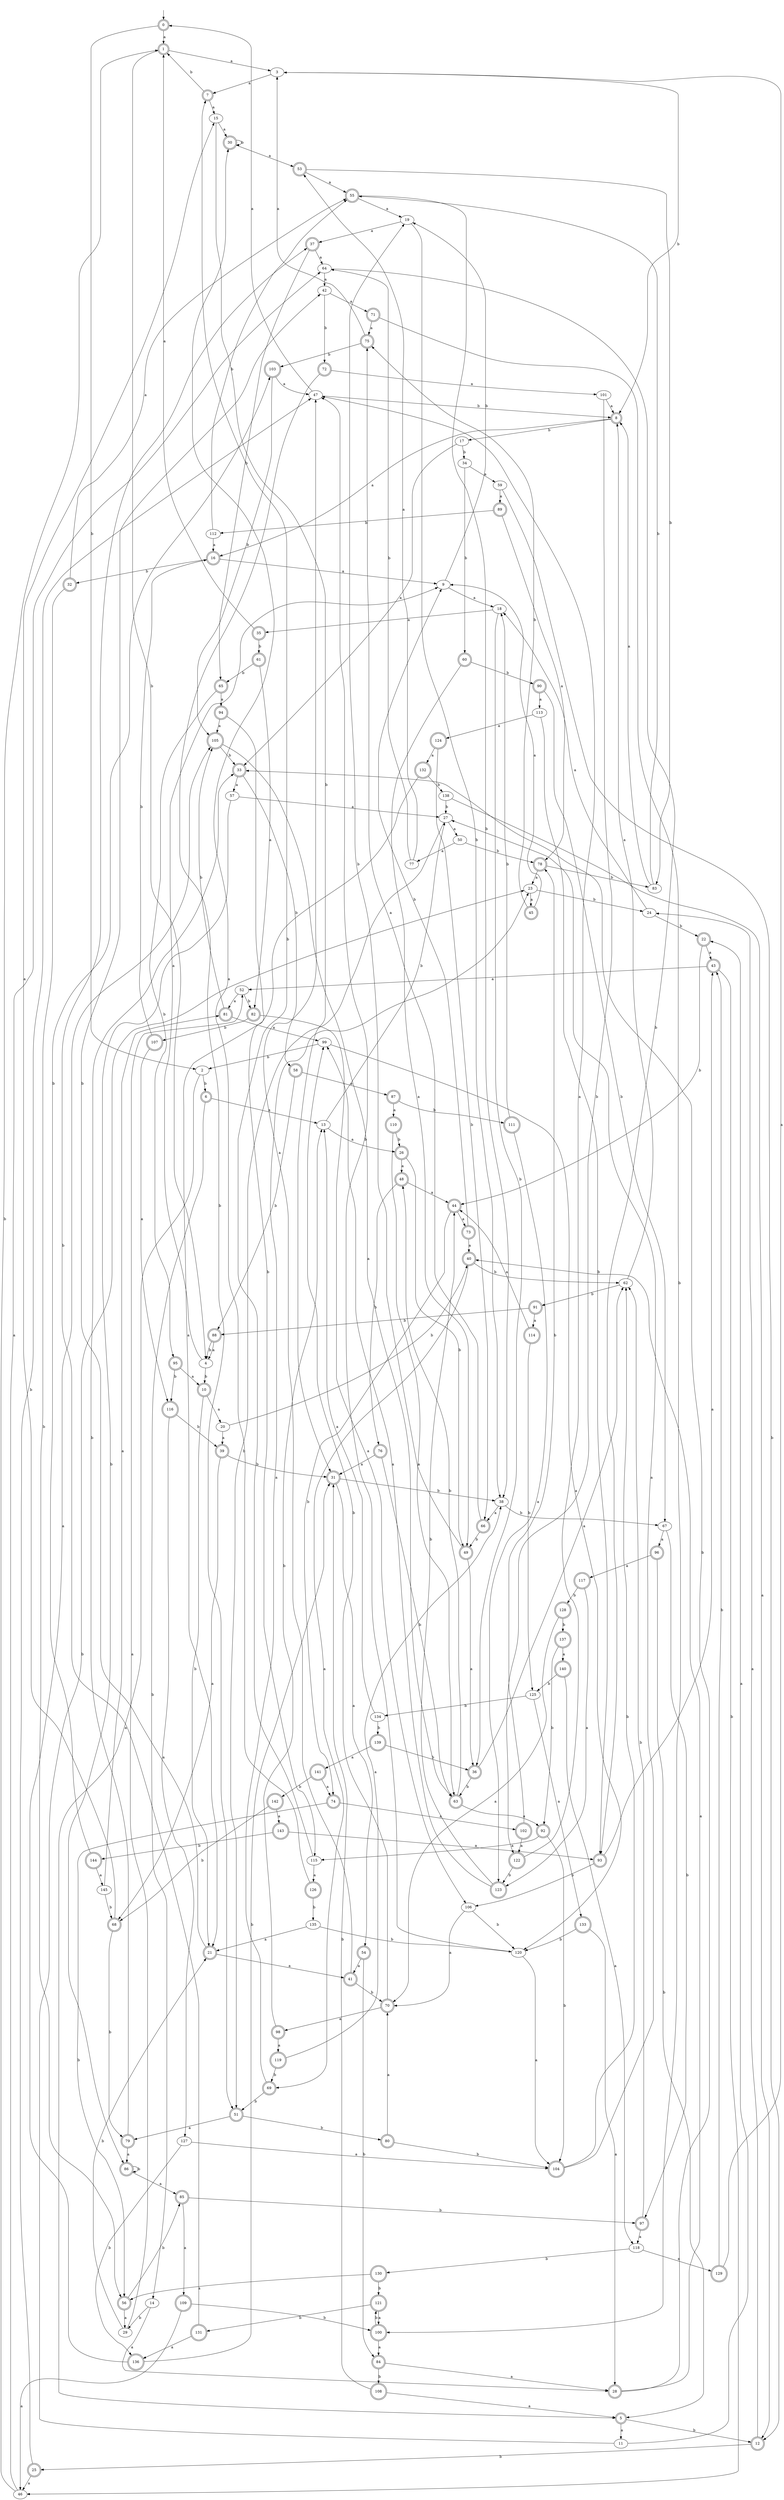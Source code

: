 digraph RandomDFA {
  __start0 [label="", shape=none];
  __start0 -> 0 [label=""];
  0 [shape=circle] [shape=doublecircle]
  0 -> 1 [label="a"]
  0 -> 2 [label="b"]
  1 [shape=doublecircle]
  1 -> 3 [label="a"]
  1 -> 4 [label="b"]
  2
  2 -> 5 [label="a"]
  2 -> 6 [label="b"]
  3
  3 -> 7 [label="a"]
  3 -> 8 [label="b"]
  4
  4 -> 9 [label="a"]
  4 -> 10 [label="b"]
  5 [shape=doublecircle]
  5 -> 11 [label="a"]
  5 -> 12 [label="b"]
  6 [shape=doublecircle]
  6 -> 13 [label="a"]
  6 -> 14 [label="b"]
  7 [shape=doublecircle]
  7 -> 15 [label="a"]
  7 -> 1 [label="b"]
  8 [shape=doublecircle]
  8 -> 16 [label="a"]
  8 -> 17 [label="b"]
  9
  9 -> 18 [label="a"]
  9 -> 19 [label="b"]
  10 [shape=doublecircle]
  10 -> 20 [label="a"]
  10 -> 21 [label="b"]
  11
  11 -> 22 [label="a"]
  11 -> 23 [label="b"]
  12 [shape=doublecircle]
  12 -> 24 [label="a"]
  12 -> 25 [label="b"]
  13
  13 -> 26 [label="a"]
  13 -> 27 [label="b"]
  14
  14 -> 28 [label="a"]
  14 -> 29 [label="b"]
  15
  15 -> 30 [label="a"]
  15 -> 31 [label="b"]
  16 [shape=doublecircle]
  16 -> 9 [label="a"]
  16 -> 32 [label="b"]
  17
  17 -> 33 [label="a"]
  17 -> 34 [label="b"]
  18
  18 -> 35 [label="a"]
  18 -> 36 [label="b"]
  19
  19 -> 37 [label="a"]
  19 -> 38 [label="b"]
  20
  20 -> 39 [label="a"]
  20 -> 40 [label="b"]
  21 [shape=doublecircle]
  21 -> 41 [label="a"]
  21 -> 42 [label="b"]
  22 [shape=doublecircle]
  22 -> 43 [label="a"]
  22 -> 44 [label="b"]
  23
  23 -> 45 [label="a"]
  23 -> 24 [label="b"]
  24
  24 -> 18 [label="a"]
  24 -> 22 [label="b"]
  25 [shape=doublecircle]
  25 -> 46 [label="a"]
  25 -> 47 [label="b"]
  26 [shape=doublecircle]
  26 -> 48 [label="a"]
  26 -> 49 [label="b"]
  27
  27 -> 50 [label="a"]
  27 -> 51 [label="b"]
  28 [shape=doublecircle]
  28 -> 40 [label="a"]
  28 -> 33 [label="b"]
  29
  29 -> 52 [label="a"]
  29 -> 21 [label="b"]
  30 [shape=doublecircle]
  30 -> 53 [label="a"]
  30 -> 30 [label="b"]
  31 [shape=doublecircle]
  31 -> 54 [label="a"]
  31 -> 38 [label="b"]
  32 [shape=doublecircle]
  32 -> 55 [label="a"]
  32 -> 56 [label="b"]
  33 [shape=doublecircle]
  33 -> 57 [label="a"]
  33 -> 58 [label="b"]
  34
  34 -> 59 [label="a"]
  34 -> 60 [label="b"]
  35 [shape=doublecircle]
  35 -> 1 [label="a"]
  35 -> 61 [label="b"]
  36 [shape=doublecircle]
  36 -> 62 [label="a"]
  36 -> 63 [label="b"]
  37 [shape=doublecircle]
  37 -> 64 [label="a"]
  37 -> 65 [label="b"]
  38
  38 -> 66 [label="a"]
  38 -> 67 [label="b"]
  39 [shape=doublecircle]
  39 -> 68 [label="a"]
  39 -> 31 [label="b"]
  40 [shape=doublecircle]
  40 -> 69 [label="a"]
  40 -> 62 [label="b"]
  41 [shape=doublecircle]
  41 -> 47 [label="a"]
  41 -> 70 [label="b"]
  42
  42 -> 71 [label="a"]
  42 -> 72 [label="b"]
  43 [shape=doublecircle]
  43 -> 52 [label="a"]
  43 -> 46 [label="b"]
  44 [shape=doublecircle]
  44 -> 73 [label="a"]
  44 -> 74 [label="b"]
  45 [shape=doublecircle]
  45 -> 9 [label="a"]
  45 -> 75 [label="b"]
  46
  46 -> 64 [label="a"]
  46 -> 1 [label="b"]
  47
  47 -> 0 [label="a"]
  47 -> 8 [label="b"]
  48 [shape=doublecircle]
  48 -> 44 [label="a"]
  48 -> 76 [label="b"]
  49 [shape=doublecircle]
  49 -> 36 [label="a"]
  49 -> 19 [label="b"]
  50
  50 -> 77 [label="a"]
  50 -> 78 [label="b"]
  51 [shape=doublecircle]
  51 -> 79 [label="a"]
  51 -> 80 [label="b"]
  52
  52 -> 81 [label="a"]
  52 -> 82 [label="b"]
  53 [shape=doublecircle]
  53 -> 55 [label="a"]
  53 -> 83 [label="b"]
  54 [shape=doublecircle]
  54 -> 41 [label="a"]
  54 -> 84 [label="b"]
  55 [shape=doublecircle]
  55 -> 19 [label="a"]
  55 -> 38 [label="b"]
  56 [shape=doublecircle]
  56 -> 29 [label="a"]
  56 -> 85 [label="b"]
  57
  57 -> 27 [label="a"]
  57 -> 86 [label="b"]
  58 [shape=doublecircle]
  58 -> 87 [label="a"]
  58 -> 88 [label="b"]
  59
  59 -> 89 [label="a"]
  59 -> 12 [label="b"]
  60 [shape=doublecircle]
  60 -> 49 [label="a"]
  60 -> 90 [label="b"]
  61 [shape=doublecircle]
  61 -> 82 [label="a"]
  61 -> 65 [label="b"]
  62
  62 -> 8 [label="a"]
  62 -> 91 [label="b"]
  63 [shape=doublecircle]
  63 -> 92 [label="a"]
  63 -> 48 [label="b"]
  64
  64 -> 42 [label="a"]
  64 -> 93 [label="b"]
  65 [shape=doublecircle]
  65 -> 94 [label="a"]
  65 -> 95 [label="b"]
  66 [shape=doublecircle]
  66 -> 75 [label="a"]
  66 -> 49 [label="b"]
  67
  67 -> 96 [label="a"]
  67 -> 97 [label="b"]
  68 [shape=doublecircle]
  68 -> 15 [label="a"]
  68 -> 79 [label="b"]
  69 [shape=doublecircle]
  69 -> 23 [label="a"]
  69 -> 51 [label="b"]
  70 [shape=doublecircle]
  70 -> 98 [label="a"]
  70 -> 99 [label="b"]
  71 [shape=doublecircle]
  71 -> 75 [label="a"]
  71 -> 100 [label="b"]
  72 [shape=doublecircle]
  72 -> 101 [label="a"]
  72 -> 51 [label="b"]
  73 [shape=doublecircle]
  73 -> 40 [label="a"]
  73 -> 9 [label="b"]
  74 [shape=doublecircle]
  74 -> 102 [label="a"]
  74 -> 56 [label="b"]
  75 [shape=doublecircle]
  75 -> 3 [label="a"]
  75 -> 103 [label="b"]
  76 [shape=doublecircle]
  76 -> 31 [label="a"]
  76 -> 63 [label="b"]
  77
  77 -> 53 [label="a"]
  77 -> 64 [label="b"]
  78 [shape=doublecircle]
  78 -> 23 [label="a"]
  78 -> 83 [label="b"]
  79 [shape=doublecircle]
  79 -> 86 [label="a"]
  79 -> 33 [label="b"]
  80 [shape=doublecircle]
  80 -> 70 [label="a"]
  80 -> 104 [label="b"]
  81 [shape=doublecircle]
  81 -> 99 [label="a"]
  81 -> 105 [label="b"]
  82 [shape=doublecircle]
  82 -> 106 [label="a"]
  82 -> 107 [label="b"]
  83
  83 -> 8 [label="a"]
  83 -> 55 [label="b"]
  84 [shape=doublecircle]
  84 -> 28 [label="a"]
  84 -> 108 [label="b"]
  85 [shape=doublecircle]
  85 -> 109 [label="a"]
  85 -> 97 [label="b"]
  86 [shape=doublecircle]
  86 -> 85 [label="a"]
  86 -> 86 [label="b"]
  87 [shape=doublecircle]
  87 -> 110 [label="a"]
  87 -> 111 [label="b"]
  88 [shape=doublecircle]
  88 -> 4 [label="a"]
  88 -> 4 [label="b"]
  89 [shape=doublecircle]
  89 -> 78 [label="a"]
  89 -> 112 [label="b"]
  90 [shape=doublecircle]
  90 -> 113 [label="a"]
  90 -> 67 [label="b"]
  91 [shape=doublecircle]
  91 -> 114 [label="a"]
  91 -> 88 [label="b"]
  92 [shape=doublecircle]
  92 -> 115 [label="a"]
  92 -> 104 [label="b"]
  93 [shape=doublecircle]
  93 -> 43 [label="a"]
  93 -> 106 [label="b"]
  94 [shape=doublecircle]
  94 -> 105 [label="a"]
  94 -> 115 [label="b"]
  95 [shape=doublecircle]
  95 -> 10 [label="a"]
  95 -> 116 [label="b"]
  96 [shape=doublecircle]
  96 -> 117 [label="a"]
  96 -> 5 [label="b"]
  97 [shape=doublecircle]
  97 -> 118 [label="a"]
  97 -> 62 [label="b"]
  98 [shape=doublecircle]
  98 -> 119 [label="a"]
  98 -> 13 [label="b"]
  99
  99 -> 120 [label="a"]
  99 -> 2 [label="b"]
  100 [shape=doublecircle]
  100 -> 84 [label="a"]
  100 -> 121 [label="b"]
  101
  101 -> 8 [label="a"]
  101 -> 122 [label="b"]
  102 [shape=doublecircle]
  102 -> 122 [label="a"]
  102 -> 78 [label="b"]
  103 [shape=doublecircle]
  103 -> 47 [label="a"]
  103 -> 105 [label="b"]
  104 [shape=doublecircle]
  104 -> 27 [label="a"]
  104 -> 62 [label="b"]
  105 [shape=doublecircle]
  105 -> 63 [label="a"]
  105 -> 33 [label="b"]
  106
  106 -> 70 [label="a"]
  106 -> 120 [label="b"]
  107 [shape=doublecircle]
  107 -> 116 [label="a"]
  107 -> 16 [label="b"]
  108 [shape=doublecircle]
  108 -> 5 [label="a"]
  108 -> 31 [label="b"]
  109 [shape=doublecircle]
  109 -> 46 [label="a"]
  109 -> 100 [label="b"]
  110 [shape=doublecircle]
  110 -> 63 [label="a"]
  110 -> 26 [label="b"]
  111 [shape=doublecircle]
  111 -> 123 [label="a"]
  111 -> 18 [label="b"]
  112
  112 -> 16 [label="a"]
  112 -> 55 [label="b"]
  113
  113 -> 124 [label="a"]
  113 -> 93 [label="b"]
  114 [shape=doublecircle]
  114 -> 44 [label="a"]
  114 -> 125 [label="b"]
  115
  115 -> 126 [label="a"]
  115 -> 7 [label="b"]
  116 [shape=doublecircle]
  116 -> 127 [label="a"]
  116 -> 39 [label="b"]
  117 [shape=doublecircle]
  117 -> 123 [label="a"]
  117 -> 128 [label="b"]
  118
  118 -> 129 [label="a"]
  118 -> 130 [label="b"]
  119 [shape=doublecircle]
  119 -> 38 [label="a"]
  119 -> 69 [label="b"]
  120
  120 -> 104 [label="a"]
  120 -> 47 [label="b"]
  121 [shape=doublecircle]
  121 -> 100 [label="a"]
  121 -> 131 [label="b"]
  122 [shape=doublecircle]
  122 -> 47 [label="a"]
  122 -> 123 [label="b"]
  123 [shape=doublecircle]
  123 -> 99 [label="a"]
  123 -> 44 [label="b"]
  124 [shape=doublecircle]
  124 -> 132 [label="a"]
  124 -> 66 [label="b"]
  125
  125 -> 133 [label="a"]
  125 -> 134 [label="b"]
  126 [shape=doublecircle]
  126 -> 30 [label="a"]
  126 -> 135 [label="b"]
  127
  127 -> 104 [label="a"]
  127 -> 136 [label="b"]
  128 [shape=doublecircle]
  128 -> 70 [label="a"]
  128 -> 137 [label="b"]
  129 [shape=doublecircle]
  129 -> 3 [label="a"]
  129 -> 43 [label="b"]
  130 [shape=doublecircle]
  130 -> 56 [label="a"]
  130 -> 121 [label="b"]
  131 [shape=doublecircle]
  131 -> 136 [label="a"]
  131 -> 37 [label="b"]
  132 [shape=doublecircle]
  132 -> 21 [label="a"]
  132 -> 138 [label="b"]
  133 [shape=doublecircle]
  133 -> 28 [label="a"]
  133 -> 120 [label="b"]
  134
  134 -> 13 [label="a"]
  134 -> 139 [label="b"]
  135
  135 -> 21 [label="a"]
  135 -> 120 [label="b"]
  136 [shape=doublecircle]
  136 -> 105 [label="a"]
  136 -> 31 [label="b"]
  137 [shape=doublecircle]
  137 -> 140 [label="a"]
  137 -> 92 [label="b"]
  138
  138 -> 12 [label="a"]
  138 -> 27 [label="b"]
  139 [shape=doublecircle]
  139 -> 141 [label="a"]
  139 -> 36 [label="b"]
  140 [shape=doublecircle]
  140 -> 118 [label="a"]
  140 -> 125 [label="b"]
  141 [shape=doublecircle]
  141 -> 74 [label="a"]
  141 -> 142 [label="b"]
  142 [shape=doublecircle]
  142 -> 143 [label="a"]
  142 -> 68 [label="b"]
  143 [shape=doublecircle]
  143 -> 93 [label="a"]
  143 -> 144 [label="b"]
  144 [shape=doublecircle]
  144 -> 145 [label="a"]
  144 -> 103 [label="b"]
  145
  145 -> 81 [label="a"]
  145 -> 68 [label="b"]
}
